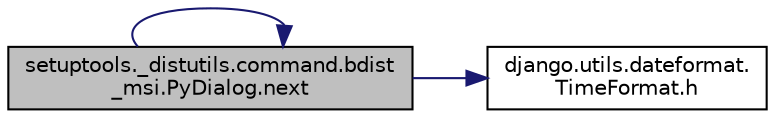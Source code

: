 digraph "setuptools._distutils.command.bdist_msi.PyDialog.next"
{
 // LATEX_PDF_SIZE
  edge [fontname="Helvetica",fontsize="10",labelfontname="Helvetica",labelfontsize="10"];
  node [fontname="Helvetica",fontsize="10",shape=record];
  rankdir="LR";
  Node1 [label="setuptools._distutils.command.bdist\l_msi.PyDialog.next",height=0.2,width=0.4,color="black", fillcolor="grey75", style="filled", fontcolor="black",tooltip=" "];
  Node1 -> Node2 [color="midnightblue",fontsize="10",style="solid",fontname="Helvetica"];
  Node2 [label="django.utils.dateformat.\lTimeFormat.h",height=0.2,width=0.4,color="black", fillcolor="white", style="filled",URL="$dd/d24/classdjango_1_1utils_1_1dateformat_1_1_time_format.html#aa075e6a3d6226298f871148aeaf1b53b",tooltip=" "];
  Node1 -> Node1 [color="midnightblue",fontsize="10",style="solid",fontname="Helvetica"];
}
